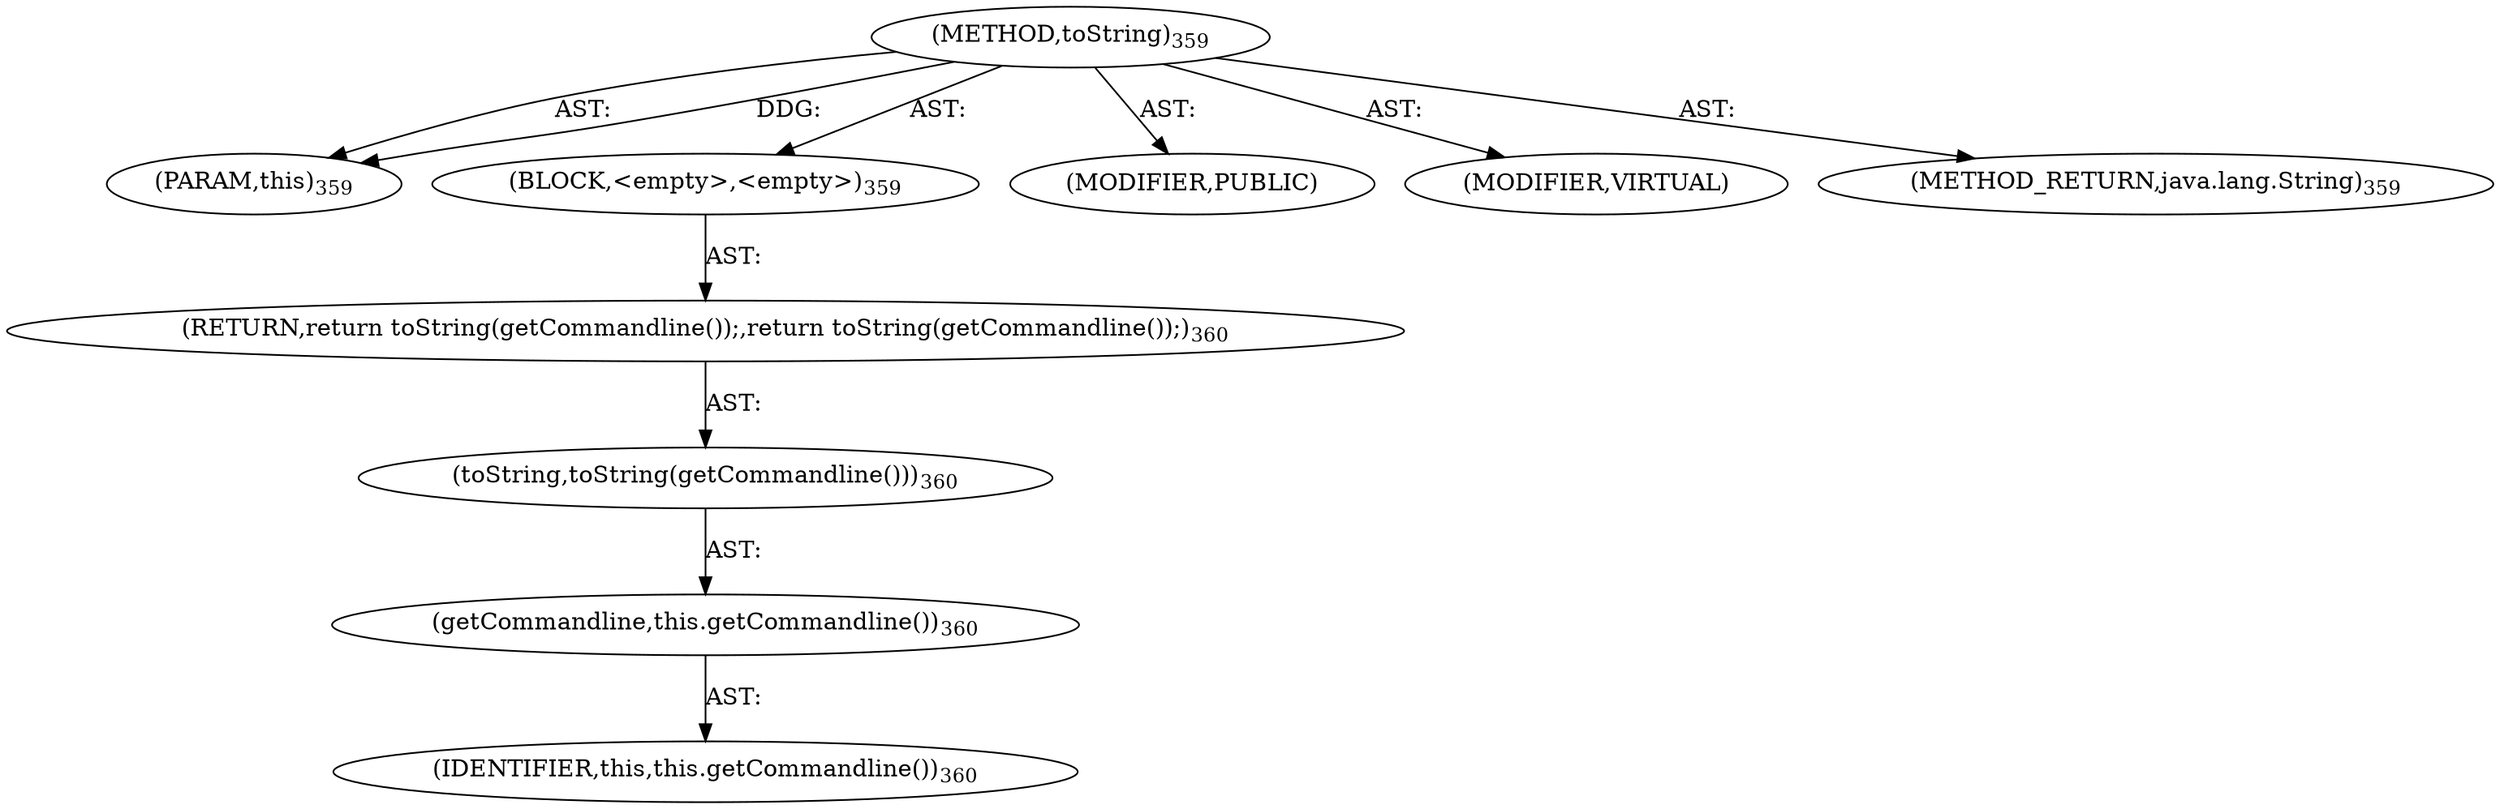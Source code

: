 digraph "toString" {  
"111669149716" [label = <(METHOD,toString)<SUB>359</SUB>> ]
"115964117001" [label = <(PARAM,this)<SUB>359</SUB>> ]
"25769803809" [label = <(BLOCK,&lt;empty&gt;,&lt;empty&gt;)<SUB>359</SUB>> ]
"146028888073" [label = <(RETURN,return toString(getCommandline());,return toString(getCommandline());)<SUB>360</SUB>> ]
"30064771231" [label = <(toString,toString(getCommandline()))<SUB>360</SUB>> ]
"30064771232" [label = <(getCommandline,this.getCommandline())<SUB>360</SUB>> ]
"68719476746" [label = <(IDENTIFIER,this,this.getCommandline())<SUB>360</SUB>> ]
"133143986224" [label = <(MODIFIER,PUBLIC)> ]
"133143986225" [label = <(MODIFIER,VIRTUAL)> ]
"128849018900" [label = <(METHOD_RETURN,java.lang.String)<SUB>359</SUB>> ]
  "111669149716" -> "115964117001"  [ label = "AST: "] 
  "111669149716" -> "25769803809"  [ label = "AST: "] 
  "111669149716" -> "133143986224"  [ label = "AST: "] 
  "111669149716" -> "133143986225"  [ label = "AST: "] 
  "111669149716" -> "128849018900"  [ label = "AST: "] 
  "25769803809" -> "146028888073"  [ label = "AST: "] 
  "146028888073" -> "30064771231"  [ label = "AST: "] 
  "30064771231" -> "30064771232"  [ label = "AST: "] 
  "30064771232" -> "68719476746"  [ label = "AST: "] 
  "111669149716" -> "115964117001"  [ label = "DDG: "] 
}
